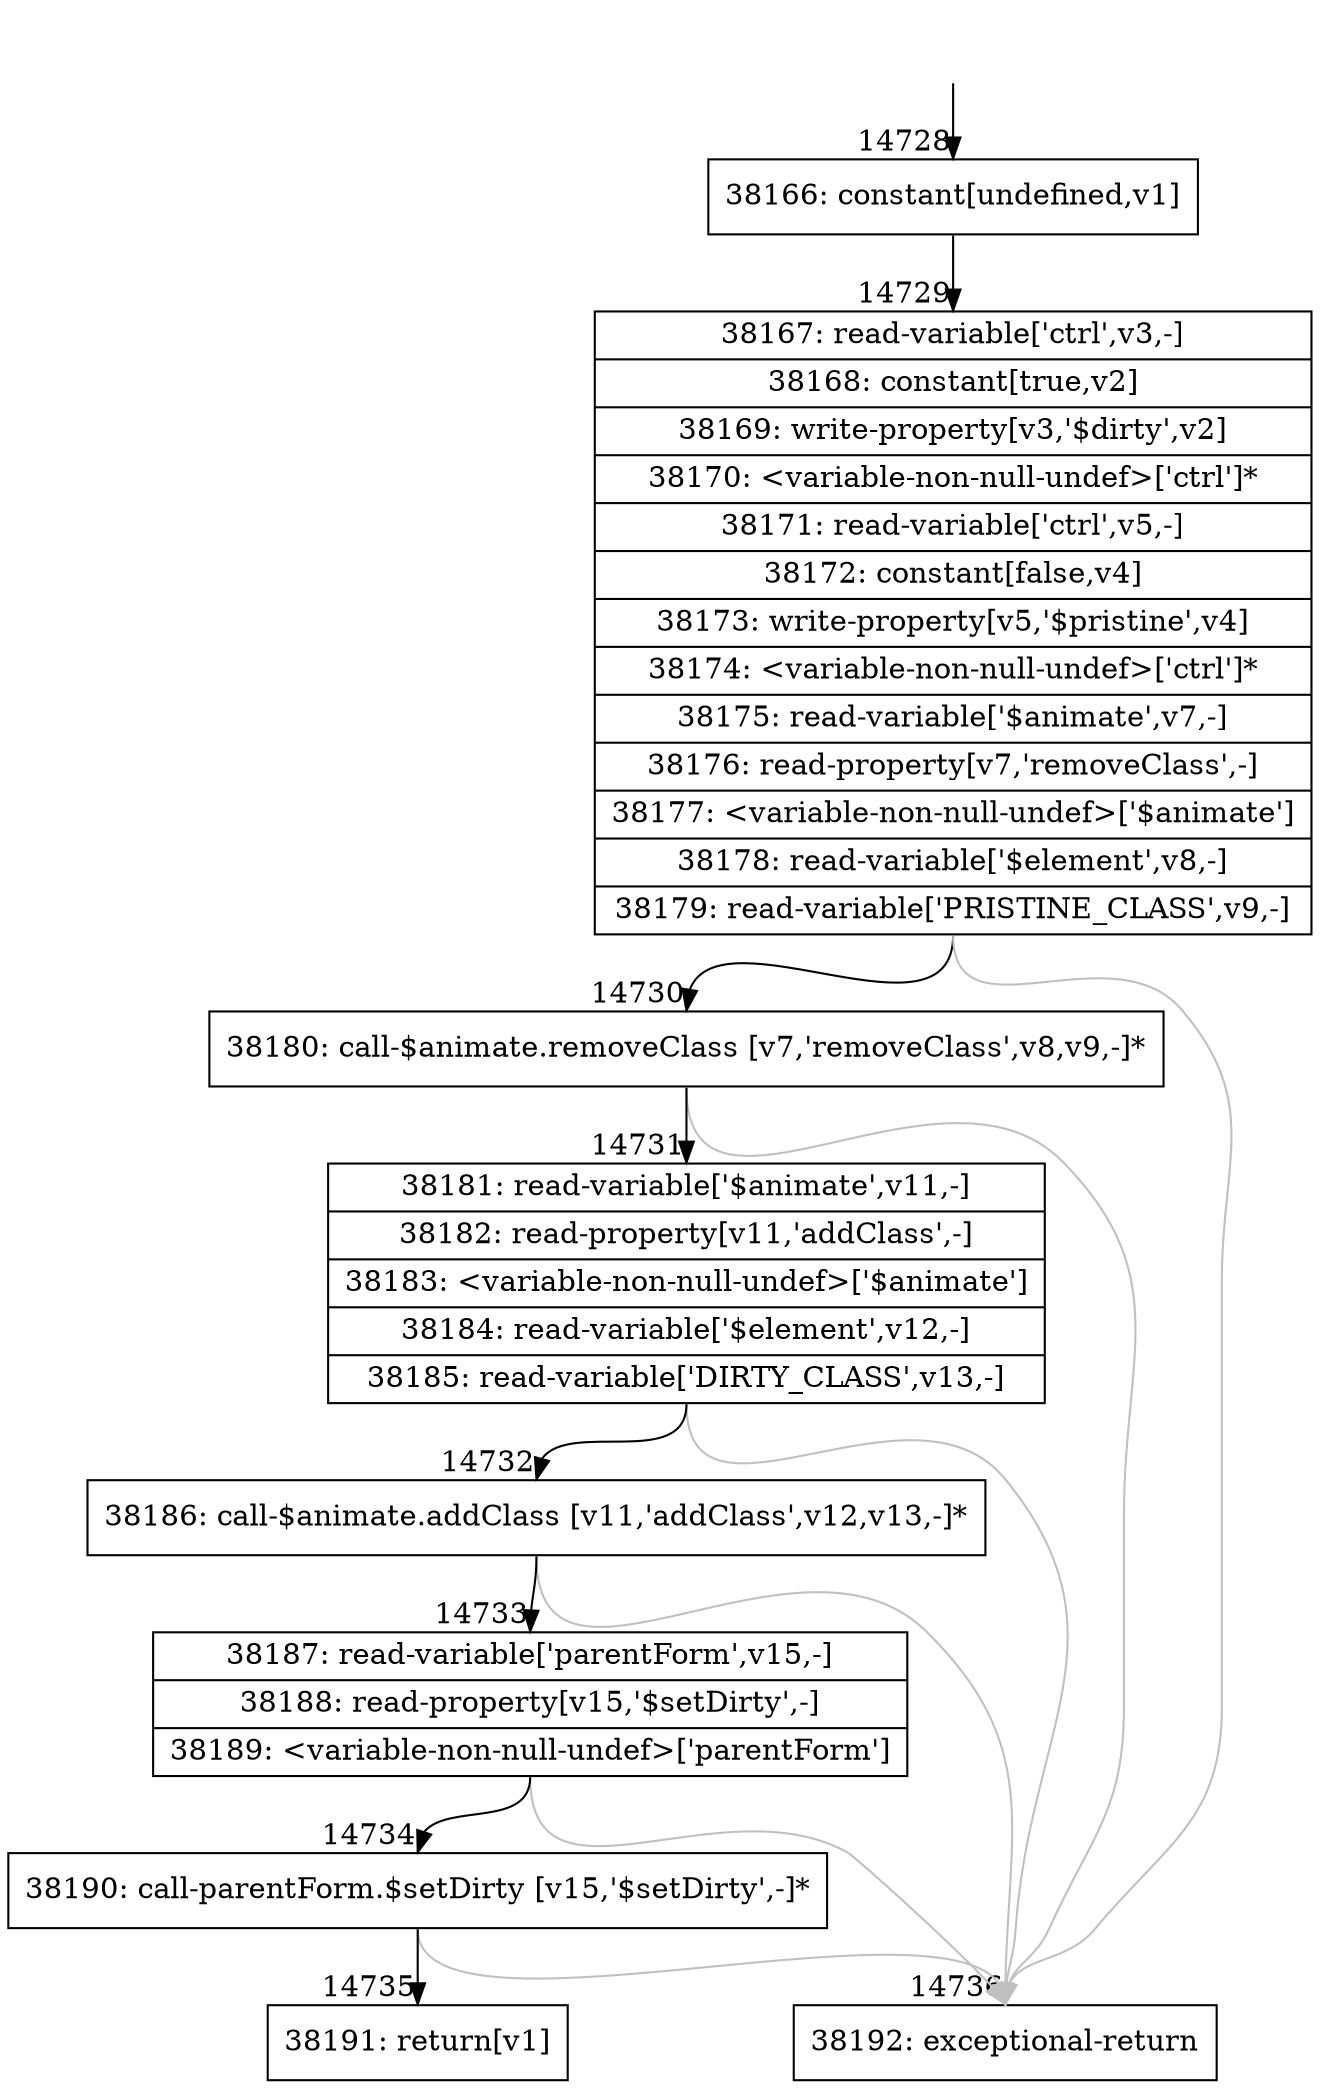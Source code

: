 digraph {
rankdir="TD"
BB_entry1179[shape=none,label=""];
BB_entry1179 -> BB14728 [tailport=s, headport=n, headlabel="    14728"]
BB14728 [shape=record label="{38166: constant[undefined,v1]}" ] 
BB14728 -> BB14729 [tailport=s, headport=n, headlabel="      14729"]
BB14729 [shape=record label="{38167: read-variable['ctrl',v3,-]|38168: constant[true,v2]|38169: write-property[v3,'$dirty',v2]|38170: \<variable-non-null-undef\>['ctrl']*|38171: read-variable['ctrl',v5,-]|38172: constant[false,v4]|38173: write-property[v5,'$pristine',v4]|38174: \<variable-non-null-undef\>['ctrl']*|38175: read-variable['$animate',v7,-]|38176: read-property[v7,'removeClass',-]|38177: \<variable-non-null-undef\>['$animate']|38178: read-variable['$element',v8,-]|38179: read-variable['PRISTINE_CLASS',v9,-]}" ] 
BB14729 -> BB14730 [tailport=s, headport=n, headlabel="      14730"]
BB14729 -> BB14736 [tailport=s, headport=n, color=gray, headlabel="      14736"]
BB14730 [shape=record label="{38180: call-$animate.removeClass [v7,'removeClass',v8,v9,-]*}" ] 
BB14730 -> BB14731 [tailport=s, headport=n, headlabel="      14731"]
BB14730 -> BB14736 [tailport=s, headport=n, color=gray]
BB14731 [shape=record label="{38181: read-variable['$animate',v11,-]|38182: read-property[v11,'addClass',-]|38183: \<variable-non-null-undef\>['$animate']|38184: read-variable['$element',v12,-]|38185: read-variable['DIRTY_CLASS',v13,-]}" ] 
BB14731 -> BB14732 [tailport=s, headport=n, headlabel="      14732"]
BB14731 -> BB14736 [tailport=s, headport=n, color=gray]
BB14732 [shape=record label="{38186: call-$animate.addClass [v11,'addClass',v12,v13,-]*}" ] 
BB14732 -> BB14733 [tailport=s, headport=n, headlabel="      14733"]
BB14732 -> BB14736 [tailport=s, headport=n, color=gray]
BB14733 [shape=record label="{38187: read-variable['parentForm',v15,-]|38188: read-property[v15,'$setDirty',-]|38189: \<variable-non-null-undef\>['parentForm']}" ] 
BB14733 -> BB14734 [tailport=s, headport=n, headlabel="      14734"]
BB14733 -> BB14736 [tailport=s, headport=n, color=gray]
BB14734 [shape=record label="{38190: call-parentForm.$setDirty [v15,'$setDirty',-]*}" ] 
BB14734 -> BB14735 [tailport=s, headport=n, headlabel="      14735"]
BB14734 -> BB14736 [tailport=s, headport=n, color=gray]
BB14735 [shape=record label="{38191: return[v1]}" ] 
BB14736 [shape=record label="{38192: exceptional-return}" ] 
//#$~ 24726
}
